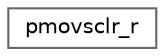 digraph "Graphical Class Hierarchy"
{
 // LATEX_PDF_SIZE
  bgcolor="transparent";
  edge [fontname=Helvetica,fontsize=10,labelfontname=Helvetica,labelfontsize=10];
  node [fontname=Helvetica,fontsize=10,shape=box,height=0.2,width=0.4];
  rankdir="LR";
  Node0 [id="Node000000",label="pmovsclr_r",height=0.2,width=0.4,color="grey40", fillcolor="white", style="filled",URL="$structpmovsclr__r.html",tooltip=" "];
}
